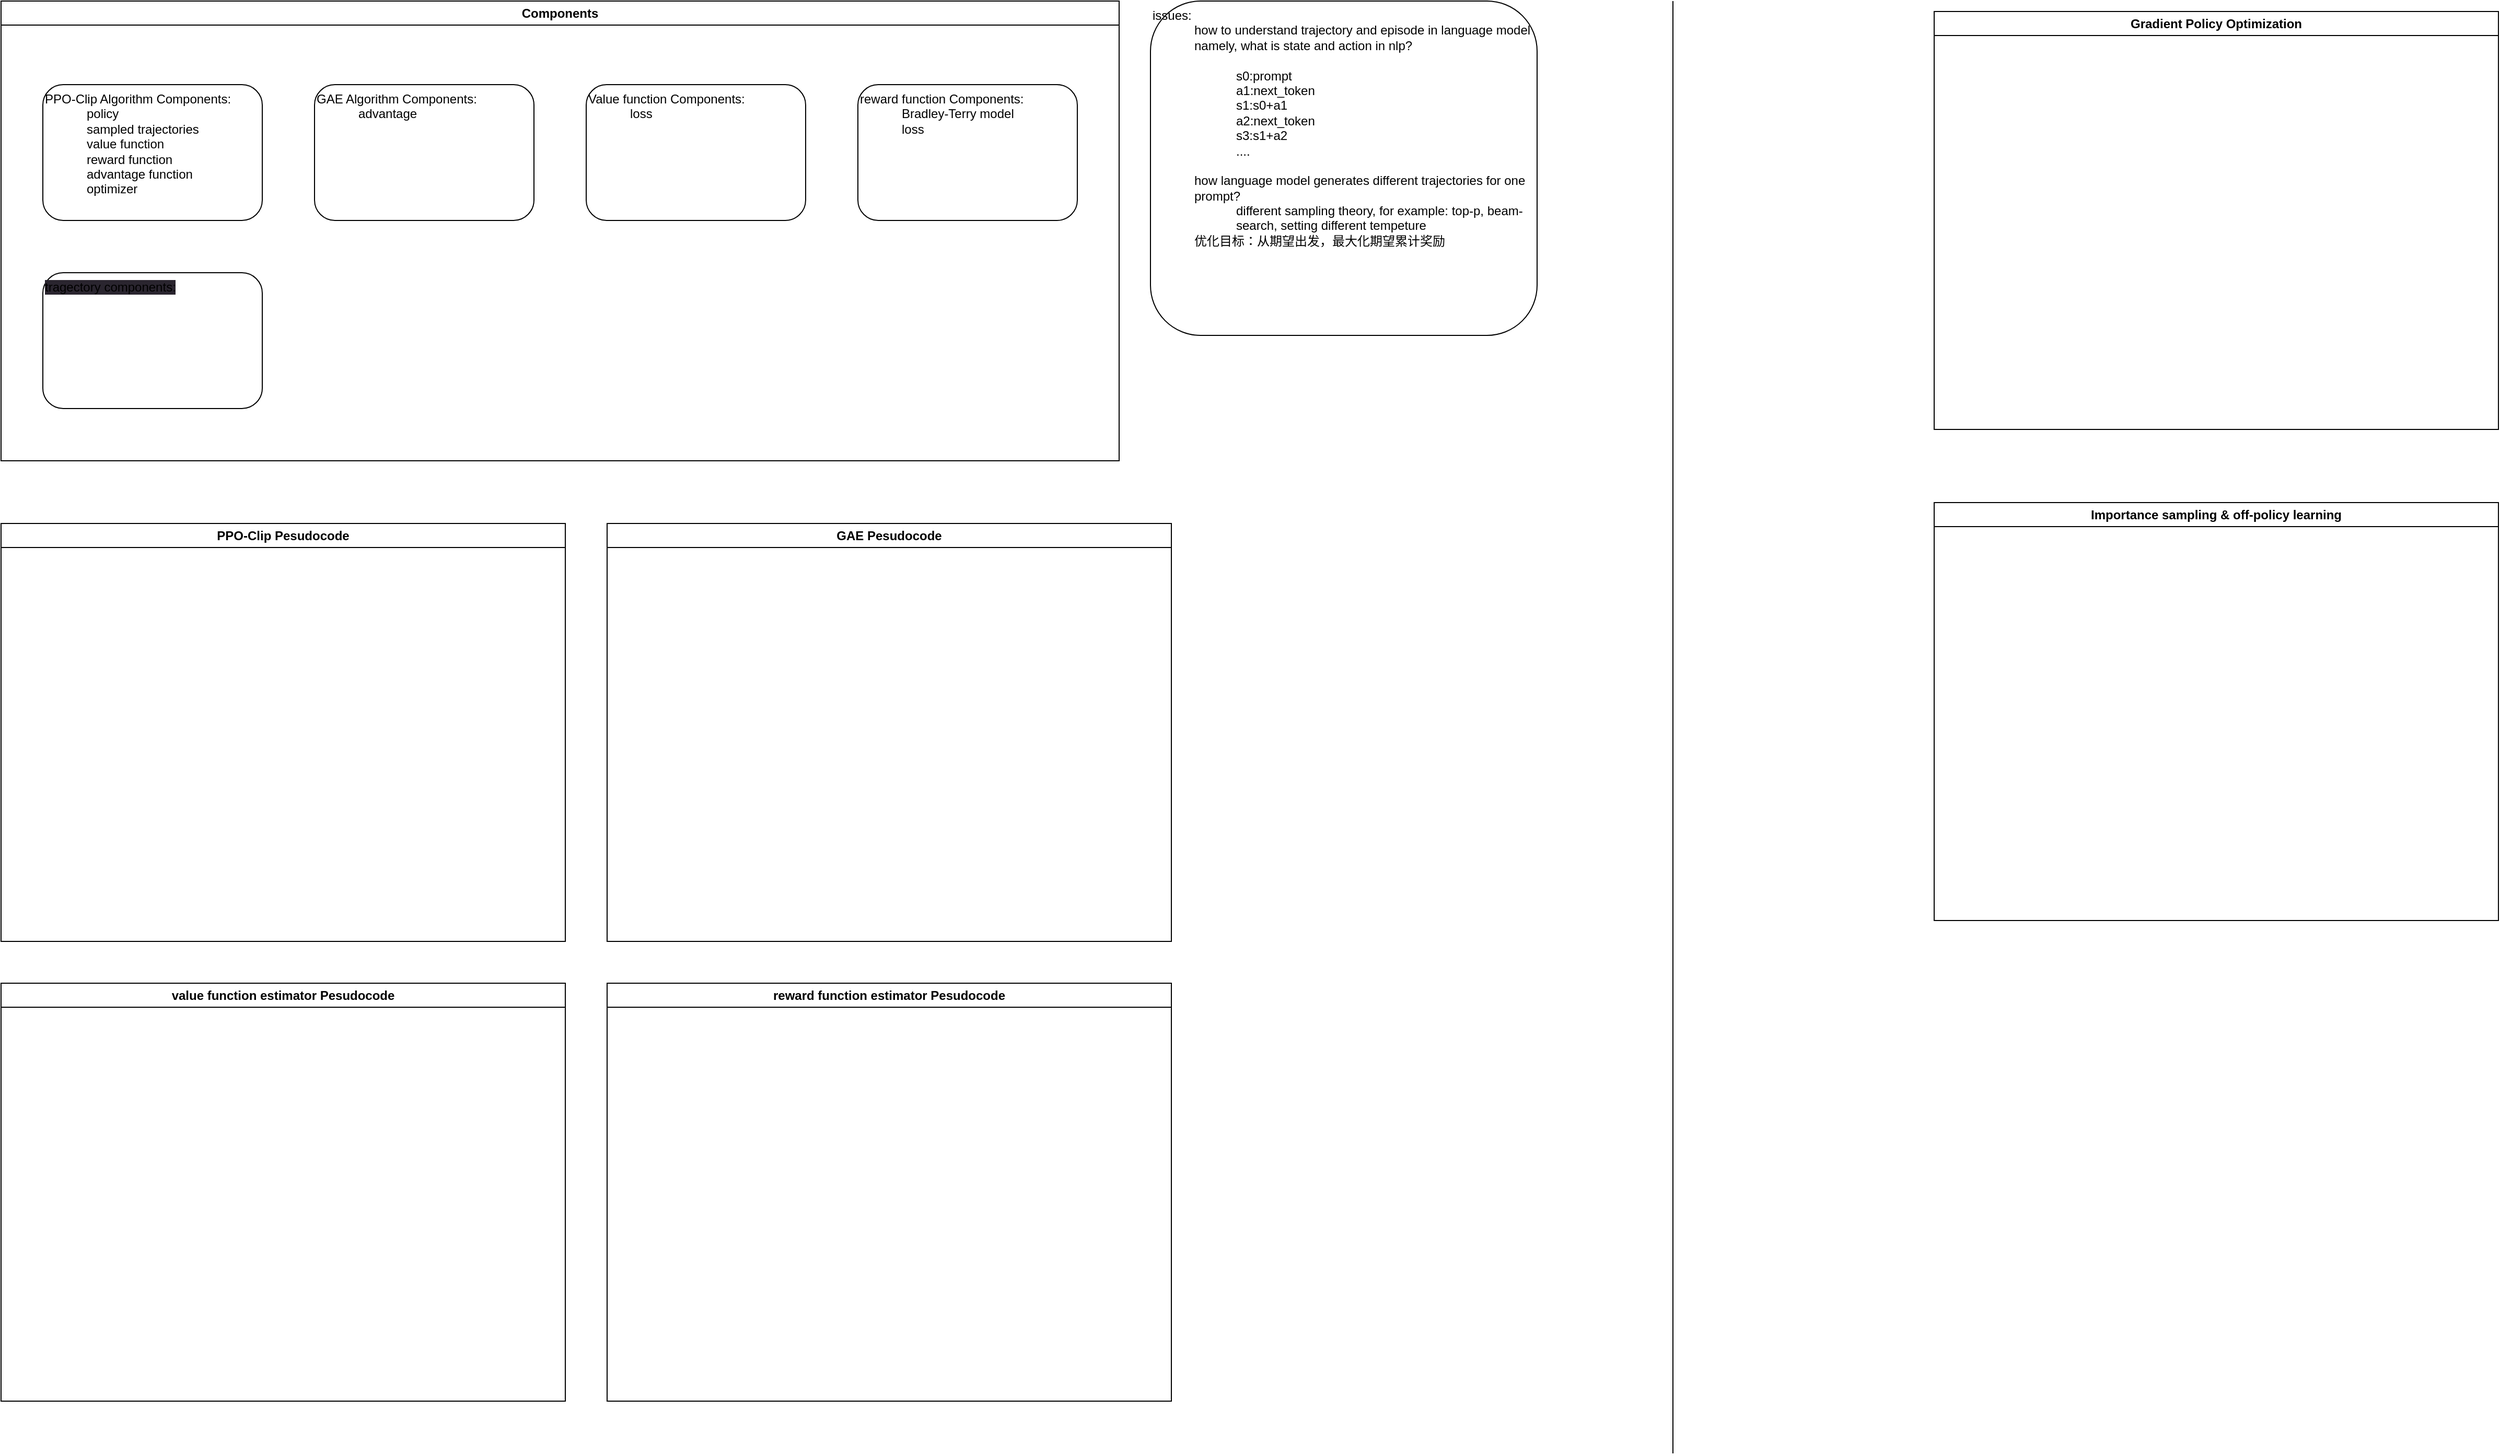 <mxfile>
    <diagram id="95fcyAgAGgI-n5src2xL" name="Page-1">
        <mxGraphModel dx="1155" dy="1756" grid="1" gridSize="10" guides="1" tooltips="1" connect="1" arrows="1" fold="1" page="1" pageScale="1" pageWidth="850" pageHeight="1100" math="0" shadow="0">
            <root>
                <mxCell id="0"/>
                <mxCell id="1" parent="0"/>
                <mxCell id="3" value="PPO-Clip Pesudocode" style="swimlane;whiteSpace=wrap;html=1;" vertex="1" parent="1">
                    <mxGeometry x="20" y="380" width="540" height="400" as="geometry"/>
                </mxCell>
                <mxCell id="8" value="Components" style="swimlane;whiteSpace=wrap;html=1;" vertex="1" parent="1">
                    <mxGeometry x="20" y="-120" width="1070" height="440" as="geometry"/>
                </mxCell>
                <mxCell id="2" value="PPO-Clip Algorithm Components:&lt;br&gt;&lt;blockquote style=&quot;margin: 0 0 0 40px; border: none; padding: 0px;&quot;&gt;policy&lt;/blockquote&gt;&lt;blockquote style=&quot;margin: 0 0 0 40px; border: none; padding: 0px;&quot;&gt;sampled trajectories&lt;br&gt;value function&lt;br&gt;reward function&lt;br&gt;advantage function&lt;br&gt;optimizer&lt;/blockquote&gt;" style="rounded=1;whiteSpace=wrap;html=1;align=left;verticalAlign=top;" vertex="1" parent="8">
                    <mxGeometry x="40" y="80" width="210" height="130" as="geometry"/>
                </mxCell>
                <mxCell id="4" value="GAE Algorithm Components:&lt;br&gt;&lt;blockquote style=&quot;margin: 0 0 0 40px; border: none; padding: 0px;&quot;&gt;advantage&lt;/blockquote&gt;" style="rounded=1;whiteSpace=wrap;html=1;align=left;verticalAlign=top;" vertex="1" parent="8">
                    <mxGeometry x="300" y="80" width="210" height="130" as="geometry"/>
                </mxCell>
                <mxCell id="5" value="Value function Components:&lt;br&gt;&lt;blockquote style=&quot;margin: 0 0 0 40px; border: none; padding: 0px;&quot;&gt;loss&lt;/blockquote&gt;" style="rounded=1;whiteSpace=wrap;html=1;align=left;verticalAlign=top;" vertex="1" parent="8">
                    <mxGeometry x="560" y="80" width="210" height="130" as="geometry"/>
                </mxCell>
                <mxCell id="6" value="reward function Components:&lt;br&gt;&lt;blockquote style=&quot;margin: 0 0 0 40px; border: none; padding: 0px;&quot;&gt;Bradley-Terry model&lt;br&gt;&lt;/blockquote&gt;&lt;blockquote style=&quot;margin: 0 0 0 40px; border: none; padding: 0px;&quot;&gt;loss&lt;/blockquote&gt;" style="rounded=1;whiteSpace=wrap;html=1;align=left;verticalAlign=top;" vertex="1" parent="8">
                    <mxGeometry x="820" y="80" width="210" height="130" as="geometry"/>
                </mxCell>
                <mxCell id="7" value="&lt;span style=&quot;background-color: rgb(42, 37, 47);&quot;&gt;tragectory components:&lt;br&gt;&lt;blockquote style=&quot;margin: 0 0 0 40px; border: none; padding: 0px;&quot;&gt;&lt;span style=&quot;background-color: rgb(42, 37, 47);&quot;&gt;&lt;br&gt;&lt;/span&gt;&lt;/blockquote&gt;&lt;/span&gt;" style="rounded=1;whiteSpace=wrap;html=1;align=left;verticalAlign=top;" vertex="1" parent="8">
                    <mxGeometry x="40" y="260" width="210" height="130" as="geometry"/>
                </mxCell>
                <mxCell id="9" value="GAE Pesudocode" style="swimlane;whiteSpace=wrap;html=1;" vertex="1" parent="1">
                    <mxGeometry x="600" y="380" width="540" height="400" as="geometry"/>
                </mxCell>
                <mxCell id="10" value="value function estimator Pesudocode" style="swimlane;whiteSpace=wrap;html=1;" vertex="1" parent="1">
                    <mxGeometry x="20" y="820" width="540" height="400" as="geometry"/>
                </mxCell>
                <mxCell id="11" value="reward function estimator Pesudocode" style="swimlane;whiteSpace=wrap;html=1;" vertex="1" parent="1">
                    <mxGeometry x="600" y="820" width="540" height="400" as="geometry"/>
                </mxCell>
                <mxCell id="13" value="issues:&lt;br&gt;&lt;blockquote style=&quot;margin: 0 0 0 40px; border: none; padding: 0px;&quot;&gt;how to understand trajectory and episode in language model&lt;/blockquote&gt;&lt;blockquote style=&quot;margin: 0 0 0 40px; border: none; padding: 0px;&quot;&gt;namely, what is state and action in nlp?&lt;/blockquote&gt;&lt;blockquote style=&quot;margin: 0 0 0 40px; border: none; padding: 0px;&quot;&gt;&lt;br&gt;&lt;/blockquote&gt;&lt;blockquote style=&quot;margin: 0 0 0 40px; border: none; padding: 0px;&quot;&gt;&lt;blockquote style=&quot;margin: 0 0 0 40px; border: none; padding: 0px;&quot;&gt;s0:prompt&lt;/blockquote&gt;&lt;blockquote style=&quot;margin: 0 0 0 40px; border: none; padding: 0px;&quot;&gt;a1:next_token&lt;/blockquote&gt;&lt;blockquote style=&quot;margin: 0 0 0 40px; border: none; padding: 0px;&quot;&gt;s1:s0+a1&lt;/blockquote&gt;&lt;blockquote style=&quot;margin: 0 0 0 40px; border: none; padding: 0px;&quot;&gt;a2:next_token&lt;/blockquote&gt;&lt;blockquote style=&quot;margin: 0 0 0 40px; border: none; padding: 0px;&quot;&gt;s3:s1+a2&lt;/blockquote&gt;&lt;blockquote style=&quot;margin: 0 0 0 40px; border: none; padding: 0px;&quot;&gt;....&lt;/blockquote&gt;&lt;/blockquote&gt;&lt;blockquote style=&quot;margin: 0 0 0 40px; border: none; padding: 0px;&quot;&gt;&lt;br&gt;&lt;/blockquote&gt;&lt;blockquote style=&quot;margin: 0 0 0 40px; border: none; padding: 0px;&quot;&gt;how language model generates different trajectories for one prompt?&lt;/blockquote&gt;&lt;blockquote style=&quot;margin: 0 0 0 40px; border: none; padding: 0px;&quot;&gt;&lt;blockquote style=&quot;margin: 0 0 0 40px; border: none; padding: 0px;&quot;&gt;different sampling theory, for example: top-p, beam-search, setting different tempeture&lt;/blockquote&gt;优化目标：从期望出发，最大化期望累计奖励&lt;/blockquote&gt;" style="rounded=1;whiteSpace=wrap;html=1;align=left;verticalAlign=top;" vertex="1" parent="1">
                    <mxGeometry x="1120" y="-120" width="370" height="320" as="geometry"/>
                </mxCell>
                <mxCell id="14" value="" style="endArrow=none;html=1;" edge="1" parent="1">
                    <mxGeometry width="50" height="50" relative="1" as="geometry">
                        <mxPoint x="1620" y="1270" as="sourcePoint"/>
                        <mxPoint x="1620" y="-120" as="targetPoint"/>
                    </mxGeometry>
                </mxCell>
                <mxCell id="15" value="Gradient Policy Optimization" style="swimlane;whiteSpace=wrap;html=1;" vertex="1" parent="1">
                    <mxGeometry x="1870" y="-110" width="540" height="400" as="geometry"/>
                </mxCell>
                <mxCell id="16" value="Importance sampling &amp;amp; off-policy learning" style="swimlane;whiteSpace=wrap;html=1;" vertex="1" parent="1">
                    <mxGeometry x="1870" y="360" width="540" height="400" as="geometry"/>
                </mxCell>
            </root>
        </mxGraphModel>
    </diagram>
</mxfile>